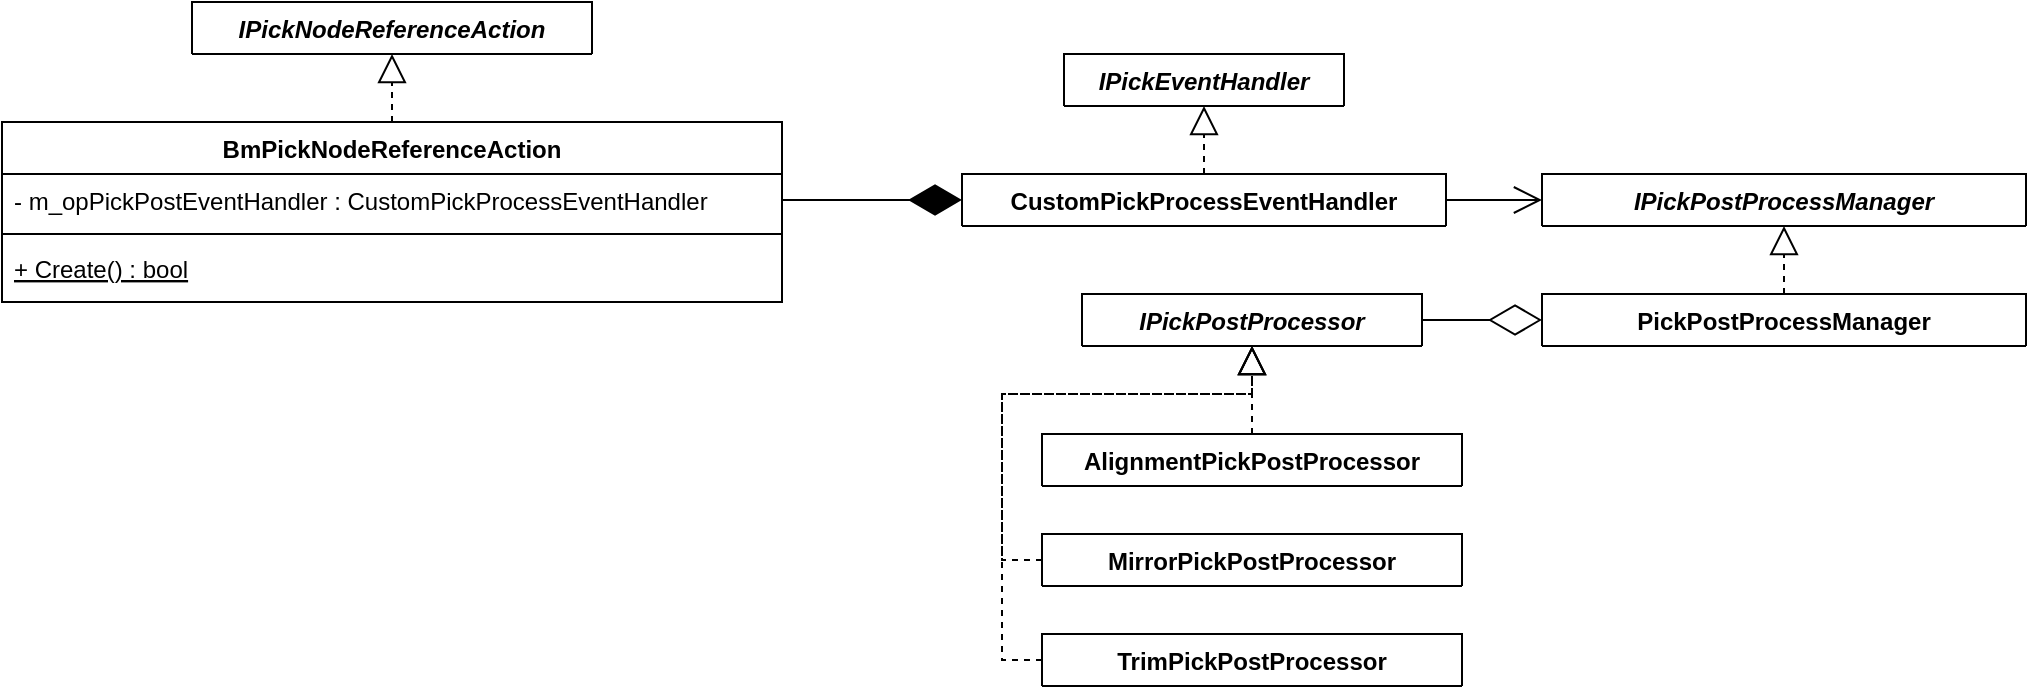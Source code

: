 <mxfile version="15.5.6" type="github">
  <diagram id="C5RBs43oDa-KdzZeNtuy" name="Page-1">
    <mxGraphModel dx="1422" dy="748" grid="1" gridSize="10" guides="1" tooltips="1" connect="1" arrows="1" fold="1" page="1" pageScale="1" pageWidth="827" pageHeight="1169" math="0" shadow="0">
      <root>
        <mxCell id="WIyWlLk6GJQsqaUBKTNV-0" />
        <mxCell id="WIyWlLk6GJQsqaUBKTNV-1" parent="WIyWlLk6GJQsqaUBKTNV-0" />
        <mxCell id="zkfFHV4jXpPFQw0GAbJ--0" value="IPickNodeReferenceAction" style="swimlane;fontStyle=3;align=center;verticalAlign=top;childLayout=stackLayout;horizontal=1;startSize=26;horizontalStack=0;resizeParent=1;resizeLast=0;collapsible=1;marginBottom=0;rounded=0;shadow=0;strokeWidth=1;" parent="WIyWlLk6GJQsqaUBKTNV-1" vertex="1" collapsed="1">
          <mxGeometry x="185" y="120" width="200" height="26" as="geometry">
            <mxRectangle x="220" y="120" width="160" height="138" as="alternateBounds" />
          </mxGeometry>
        </mxCell>
        <mxCell id="zkfFHV4jXpPFQw0GAbJ--1" value="Name" style="text;align=left;verticalAlign=top;spacingLeft=4;spacingRight=4;overflow=hidden;rotatable=0;points=[[0,0.5],[1,0.5]];portConstraint=eastwest;" parent="zkfFHV4jXpPFQw0GAbJ--0" vertex="1">
          <mxGeometry y="26" width="200" height="26" as="geometry" />
        </mxCell>
        <mxCell id="zkfFHV4jXpPFQw0GAbJ--4" value="" style="line;html=1;strokeWidth=1;align=left;verticalAlign=middle;spacingTop=-1;spacingLeft=3;spacingRight=3;rotatable=0;labelPosition=right;points=[];portConstraint=eastwest;" parent="zkfFHV4jXpPFQw0GAbJ--0" vertex="1">
          <mxGeometry y="52" width="200" height="8" as="geometry" />
        </mxCell>
        <mxCell id="zkfFHV4jXpPFQw0GAbJ--5" value="Purchase Parking Pass" style="text;align=left;verticalAlign=top;spacingLeft=4;spacingRight=4;overflow=hidden;rotatable=0;points=[[0,0.5],[1,0.5]];portConstraint=eastwest;" parent="zkfFHV4jXpPFQw0GAbJ--0" vertex="1">
          <mxGeometry y="60" width="200" height="26" as="geometry" />
        </mxCell>
        <mxCell id="zkfFHV4jXpPFQw0GAbJ--6" value="BmPickNodeReferenceAction" style="swimlane;fontStyle=1;align=center;verticalAlign=top;childLayout=stackLayout;horizontal=1;startSize=26;horizontalStack=0;resizeParent=1;resizeLast=0;collapsible=1;marginBottom=0;rounded=0;shadow=0;strokeWidth=1;" parent="WIyWlLk6GJQsqaUBKTNV-1" vertex="1">
          <mxGeometry x="90" y="180" width="390" height="90" as="geometry">
            <mxRectangle x="200" y="220" width="200" height="26" as="alternateBounds" />
          </mxGeometry>
        </mxCell>
        <mxCell id="zkfFHV4jXpPFQw0GAbJ--7" value="- m_opPickPostEventHandler : CustomPickProcessEventHandler" style="text;align=left;verticalAlign=top;spacingLeft=4;spacingRight=4;overflow=hidden;rotatable=0;points=[[0,0.5],[1,0.5]];portConstraint=eastwest;" parent="zkfFHV4jXpPFQw0GAbJ--6" vertex="1">
          <mxGeometry y="26" width="390" height="26" as="geometry" />
        </mxCell>
        <mxCell id="zkfFHV4jXpPFQw0GAbJ--9" value="" style="line;html=1;strokeWidth=1;align=left;verticalAlign=middle;spacingTop=-1;spacingLeft=3;spacingRight=3;rotatable=0;labelPosition=right;points=[];portConstraint=eastwest;" parent="zkfFHV4jXpPFQw0GAbJ--6" vertex="1">
          <mxGeometry y="52" width="390" height="8" as="geometry" />
        </mxCell>
        <mxCell id="zkfFHV4jXpPFQw0GAbJ--10" value="+ Create() : bool" style="text;align=left;verticalAlign=top;spacingLeft=4;spacingRight=4;overflow=hidden;rotatable=0;points=[[0,0.5],[1,0.5]];portConstraint=eastwest;fontStyle=4" parent="zkfFHV4jXpPFQw0GAbJ--6" vertex="1">
          <mxGeometry y="60" width="390" height="26" as="geometry" />
        </mxCell>
        <mxCell id="zkfFHV4jXpPFQw0GAbJ--13" value="IPickPostProcessor" style="swimlane;fontStyle=3;align=center;verticalAlign=top;childLayout=stackLayout;horizontal=1;startSize=26;horizontalStack=0;resizeParent=1;resizeLast=0;collapsible=1;marginBottom=0;rounded=0;shadow=0;strokeWidth=1;" parent="WIyWlLk6GJQsqaUBKTNV-1" vertex="1" collapsed="1">
          <mxGeometry x="630" y="266" width="170" height="26" as="geometry">
            <mxRectangle x="330" y="360" width="160" height="70" as="alternateBounds" />
          </mxGeometry>
        </mxCell>
        <mxCell id="zkfFHV4jXpPFQw0GAbJ--14" value="Salary" style="text;align=left;verticalAlign=top;spacingLeft=4;spacingRight=4;overflow=hidden;rotatable=0;points=[[0,0.5],[1,0.5]];portConstraint=eastwest;" parent="zkfFHV4jXpPFQw0GAbJ--13" vertex="1">
          <mxGeometry y="26" width="170" height="26" as="geometry" />
        </mxCell>
        <mxCell id="zkfFHV4jXpPFQw0GAbJ--15" value="" style="line;html=1;strokeWidth=1;align=left;verticalAlign=middle;spacingTop=-1;spacingLeft=3;spacingRight=3;rotatable=0;labelPosition=right;points=[];portConstraint=eastwest;" parent="zkfFHV4jXpPFQw0GAbJ--13" vertex="1">
          <mxGeometry y="52" width="170" height="8" as="geometry" />
        </mxCell>
        <mxCell id="zkfFHV4jXpPFQw0GAbJ--17" value="IPickPostProcessManager" style="swimlane;fontStyle=3;align=center;verticalAlign=top;childLayout=stackLayout;horizontal=1;startSize=26;horizontalStack=0;resizeParent=1;resizeLast=0;collapsible=1;marginBottom=0;rounded=0;shadow=0;strokeWidth=1;" parent="WIyWlLk6GJQsqaUBKTNV-1" vertex="1" collapsed="1">
          <mxGeometry x="860" y="206" width="242" height="26" as="geometry">
            <mxRectangle x="570" y="310" width="160" height="216" as="alternateBounds" />
          </mxGeometry>
        </mxCell>
        <mxCell id="zkfFHV4jXpPFQw0GAbJ--18" value="Street" style="text;align=left;verticalAlign=top;spacingLeft=4;spacingRight=4;overflow=hidden;rotatable=0;points=[[0,0.5],[1,0.5]];portConstraint=eastwest;" parent="zkfFHV4jXpPFQw0GAbJ--17" vertex="1">
          <mxGeometry y="26" width="242" height="26" as="geometry" />
        </mxCell>
        <mxCell id="zkfFHV4jXpPFQw0GAbJ--22" value="Country" style="text;align=left;verticalAlign=top;spacingLeft=4;spacingRight=4;overflow=hidden;rotatable=0;points=[[0,0.5],[1,0.5]];portConstraint=eastwest;rounded=0;shadow=0;html=0;" parent="zkfFHV4jXpPFQw0GAbJ--17" vertex="1">
          <mxGeometry y="52" width="242" height="26" as="geometry" />
        </mxCell>
        <mxCell id="zkfFHV4jXpPFQw0GAbJ--23" value="" style="line;html=1;strokeWidth=1;align=left;verticalAlign=middle;spacingTop=-1;spacingLeft=3;spacingRight=3;rotatable=0;labelPosition=right;points=[];portConstraint=eastwest;" parent="zkfFHV4jXpPFQw0GAbJ--17" vertex="1">
          <mxGeometry y="78" width="242" height="8" as="geometry" />
        </mxCell>
        <mxCell id="zkfFHV4jXpPFQw0GAbJ--24" value="Validate" style="text;align=left;verticalAlign=top;spacingLeft=4;spacingRight=4;overflow=hidden;rotatable=0;points=[[0,0.5],[1,0.5]];portConstraint=eastwest;" parent="zkfFHV4jXpPFQw0GAbJ--17" vertex="1">
          <mxGeometry y="86" width="242" height="26" as="geometry" />
        </mxCell>
        <mxCell id="zkfFHV4jXpPFQw0GAbJ--25" value="Output As Label" style="text;align=left;verticalAlign=top;spacingLeft=4;spacingRight=4;overflow=hidden;rotatable=0;points=[[0,0.5],[1,0.5]];portConstraint=eastwest;" parent="zkfFHV4jXpPFQw0GAbJ--17" vertex="1">
          <mxGeometry y="112" width="242" height="26" as="geometry" />
        </mxCell>
        <mxCell id="OOC9lpMJYUZbqOaw8XCj-0" value="" style="endArrow=block;dashed=1;endFill=0;endSize=12;html=1;rounded=0;entryX=0.5;entryY=1;entryDx=0;entryDy=0;exitX=0.5;exitY=0;exitDx=0;exitDy=0;" edge="1" parent="WIyWlLk6GJQsqaUBKTNV-1" source="zkfFHV4jXpPFQw0GAbJ--6" target="zkfFHV4jXpPFQw0GAbJ--0">
          <mxGeometry width="160" relative="1" as="geometry">
            <mxPoint x="70" y="180" as="sourcePoint" />
            <mxPoint x="230" y="180" as="targetPoint" />
          </mxGeometry>
        </mxCell>
        <mxCell id="OOC9lpMJYUZbqOaw8XCj-1" value="IPickEventHandler" style="swimlane;fontStyle=3;align=center;verticalAlign=top;childLayout=stackLayout;horizontal=1;startSize=26;horizontalStack=0;resizeParent=1;resizeParentMax=0;resizeLast=0;collapsible=1;marginBottom=0;" vertex="1" collapsed="1" parent="WIyWlLk6GJQsqaUBKTNV-1">
          <mxGeometry x="621" y="146" width="140" height="26" as="geometry">
            <mxRectangle x="180" y="450" width="160" height="86" as="alternateBounds" />
          </mxGeometry>
        </mxCell>
        <mxCell id="OOC9lpMJYUZbqOaw8XCj-2" value="+ field: type" style="text;strokeColor=none;fillColor=none;align=left;verticalAlign=top;spacingLeft=4;spacingRight=4;overflow=hidden;rotatable=0;points=[[0,0.5],[1,0.5]];portConstraint=eastwest;" vertex="1" parent="OOC9lpMJYUZbqOaw8XCj-1">
          <mxGeometry y="26" width="140" height="26" as="geometry" />
        </mxCell>
        <mxCell id="OOC9lpMJYUZbqOaw8XCj-3" value="" style="line;strokeWidth=1;fillColor=none;align=left;verticalAlign=middle;spacingTop=-1;spacingLeft=3;spacingRight=3;rotatable=0;labelPosition=right;points=[];portConstraint=eastwest;" vertex="1" parent="OOC9lpMJYUZbqOaw8XCj-1">
          <mxGeometry y="52" width="140" height="8" as="geometry" />
        </mxCell>
        <mxCell id="OOC9lpMJYUZbqOaw8XCj-4" value="+ method(type): type" style="text;strokeColor=none;fillColor=none;align=left;verticalAlign=top;spacingLeft=4;spacingRight=4;overflow=hidden;rotatable=0;points=[[0,0.5],[1,0.5]];portConstraint=eastwest;" vertex="1" parent="OOC9lpMJYUZbqOaw8XCj-1">
          <mxGeometry y="60" width="140" height="26" as="geometry" />
        </mxCell>
        <mxCell id="OOC9lpMJYUZbqOaw8XCj-5" value="CustomPickProcessEventHandler" style="swimlane;fontStyle=1;align=center;verticalAlign=top;childLayout=stackLayout;horizontal=1;startSize=26;horizontalStack=0;resizeParent=1;resizeLast=0;collapsible=1;marginBottom=0;rounded=0;shadow=0;strokeWidth=1;" vertex="1" collapsed="1" parent="WIyWlLk6GJQsqaUBKTNV-1">
          <mxGeometry x="570" y="206" width="242" height="26" as="geometry">
            <mxRectangle x="508" y="120" width="160" height="216" as="alternateBounds" />
          </mxGeometry>
        </mxCell>
        <mxCell id="OOC9lpMJYUZbqOaw8XCj-6" value="Street" style="text;align=left;verticalAlign=top;spacingLeft=4;spacingRight=4;overflow=hidden;rotatable=0;points=[[0,0.5],[1,0.5]];portConstraint=eastwest;" vertex="1" parent="OOC9lpMJYUZbqOaw8XCj-5">
          <mxGeometry y="26" width="242" height="26" as="geometry" />
        </mxCell>
        <mxCell id="OOC9lpMJYUZbqOaw8XCj-7" value="Country" style="text;align=left;verticalAlign=top;spacingLeft=4;spacingRight=4;overflow=hidden;rotatable=0;points=[[0,0.5],[1,0.5]];portConstraint=eastwest;rounded=0;shadow=0;html=0;" vertex="1" parent="OOC9lpMJYUZbqOaw8XCj-5">
          <mxGeometry y="52" width="242" height="26" as="geometry" />
        </mxCell>
        <mxCell id="OOC9lpMJYUZbqOaw8XCj-8" value="" style="line;html=1;strokeWidth=1;align=left;verticalAlign=middle;spacingTop=-1;spacingLeft=3;spacingRight=3;rotatable=0;labelPosition=right;points=[];portConstraint=eastwest;" vertex="1" parent="OOC9lpMJYUZbqOaw8XCj-5">
          <mxGeometry y="78" width="242" height="8" as="geometry" />
        </mxCell>
        <mxCell id="OOC9lpMJYUZbqOaw8XCj-9" value="Validate" style="text;align=left;verticalAlign=top;spacingLeft=4;spacingRight=4;overflow=hidden;rotatable=0;points=[[0,0.5],[1,0.5]];portConstraint=eastwest;" vertex="1" parent="OOC9lpMJYUZbqOaw8XCj-5">
          <mxGeometry y="86" width="242" height="26" as="geometry" />
        </mxCell>
        <mxCell id="OOC9lpMJYUZbqOaw8XCj-10" value="Output As Label" style="text;align=left;verticalAlign=top;spacingLeft=4;spacingRight=4;overflow=hidden;rotatable=0;points=[[0,0.5],[1,0.5]];portConstraint=eastwest;" vertex="1" parent="OOC9lpMJYUZbqOaw8XCj-5">
          <mxGeometry y="112" width="242" height="26" as="geometry" />
        </mxCell>
        <mxCell id="OOC9lpMJYUZbqOaw8XCj-11" value="" style="endArrow=block;dashed=1;endFill=0;endSize=12;html=1;rounded=0;entryX=0.5;entryY=1;entryDx=0;entryDy=0;exitX=0.5;exitY=0;exitDx=0;exitDy=0;" edge="1" parent="WIyWlLk6GJQsqaUBKTNV-1" source="OOC9lpMJYUZbqOaw8XCj-5" target="OOC9lpMJYUZbqOaw8XCj-1">
          <mxGeometry width="160" relative="1" as="geometry">
            <mxPoint x="491" y="166" as="sourcePoint" />
            <mxPoint x="651" y="166" as="targetPoint" />
          </mxGeometry>
        </mxCell>
        <mxCell id="OOC9lpMJYUZbqOaw8XCj-12" value="AlignmentPickPostProcessor" style="swimlane;fontStyle=1;align=center;verticalAlign=top;childLayout=stackLayout;horizontal=1;startSize=26;horizontalStack=0;resizeParent=1;resizeLast=0;collapsible=1;marginBottom=0;rounded=0;shadow=0;strokeWidth=1;" vertex="1" collapsed="1" parent="WIyWlLk6GJQsqaUBKTNV-1">
          <mxGeometry x="610" y="336" width="210" height="26" as="geometry">
            <mxRectangle x="330" y="360" width="160" height="70" as="alternateBounds" />
          </mxGeometry>
        </mxCell>
        <mxCell id="OOC9lpMJYUZbqOaw8XCj-13" value="Salary" style="text;align=left;verticalAlign=top;spacingLeft=4;spacingRight=4;overflow=hidden;rotatable=0;points=[[0,0.5],[1,0.5]];portConstraint=eastwest;" vertex="1" parent="OOC9lpMJYUZbqOaw8XCj-12">
          <mxGeometry y="26" width="210" height="26" as="geometry" />
        </mxCell>
        <mxCell id="OOC9lpMJYUZbqOaw8XCj-14" value="" style="line;html=1;strokeWidth=1;align=left;verticalAlign=middle;spacingTop=-1;spacingLeft=3;spacingRight=3;rotatable=0;labelPosition=right;points=[];portConstraint=eastwest;" vertex="1" parent="OOC9lpMJYUZbqOaw8XCj-12">
          <mxGeometry y="52" width="210" height="8" as="geometry" />
        </mxCell>
        <mxCell id="OOC9lpMJYUZbqOaw8XCj-15" value="MirrorPickPostProcessor" style="swimlane;fontStyle=1;align=center;verticalAlign=top;childLayout=stackLayout;horizontal=1;startSize=26;horizontalStack=0;resizeParent=1;resizeLast=0;collapsible=1;marginBottom=0;rounded=0;shadow=0;strokeWidth=1;" vertex="1" collapsed="1" parent="WIyWlLk6GJQsqaUBKTNV-1">
          <mxGeometry x="610" y="386" width="210" height="26" as="geometry">
            <mxRectangle x="330" y="360" width="160" height="70" as="alternateBounds" />
          </mxGeometry>
        </mxCell>
        <mxCell id="OOC9lpMJYUZbqOaw8XCj-16" value="Salary" style="text;align=left;verticalAlign=top;spacingLeft=4;spacingRight=4;overflow=hidden;rotatable=0;points=[[0,0.5],[1,0.5]];portConstraint=eastwest;" vertex="1" parent="OOC9lpMJYUZbqOaw8XCj-15">
          <mxGeometry y="26" width="210" height="26" as="geometry" />
        </mxCell>
        <mxCell id="OOC9lpMJYUZbqOaw8XCj-17" value="" style="line;html=1;strokeWidth=1;align=left;verticalAlign=middle;spacingTop=-1;spacingLeft=3;spacingRight=3;rotatable=0;labelPosition=right;points=[];portConstraint=eastwest;" vertex="1" parent="OOC9lpMJYUZbqOaw8XCj-15">
          <mxGeometry y="52" width="210" height="8" as="geometry" />
        </mxCell>
        <mxCell id="OOC9lpMJYUZbqOaw8XCj-18" value="TrimPickPostProcessor" style="swimlane;fontStyle=1;align=center;verticalAlign=top;childLayout=stackLayout;horizontal=1;startSize=26;horizontalStack=0;resizeParent=1;resizeLast=0;collapsible=1;marginBottom=0;rounded=0;shadow=0;strokeWidth=1;" vertex="1" collapsed="1" parent="WIyWlLk6GJQsqaUBKTNV-1">
          <mxGeometry x="610" y="436" width="210" height="26" as="geometry">
            <mxRectangle x="330" y="360" width="160" height="70" as="alternateBounds" />
          </mxGeometry>
        </mxCell>
        <mxCell id="OOC9lpMJYUZbqOaw8XCj-19" value="Salary" style="text;align=left;verticalAlign=top;spacingLeft=4;spacingRight=4;overflow=hidden;rotatable=0;points=[[0,0.5],[1,0.5]];portConstraint=eastwest;" vertex="1" parent="OOC9lpMJYUZbqOaw8XCj-18">
          <mxGeometry y="26" width="210" height="26" as="geometry" />
        </mxCell>
        <mxCell id="OOC9lpMJYUZbqOaw8XCj-20" value="" style="line;html=1;strokeWidth=1;align=left;verticalAlign=middle;spacingTop=-1;spacingLeft=3;spacingRight=3;rotatable=0;labelPosition=right;points=[];portConstraint=eastwest;" vertex="1" parent="OOC9lpMJYUZbqOaw8XCj-18">
          <mxGeometry y="52" width="210" height="8" as="geometry" />
        </mxCell>
        <mxCell id="OOC9lpMJYUZbqOaw8XCj-21" value="" style="endArrow=block;dashed=1;endFill=0;endSize=12;html=1;rounded=0;entryX=0.5;entryY=1;entryDx=0;entryDy=0;exitX=0.5;exitY=0;exitDx=0;exitDy=0;" edge="1" parent="WIyWlLk6GJQsqaUBKTNV-1" source="OOC9lpMJYUZbqOaw8XCj-12" target="zkfFHV4jXpPFQw0GAbJ--13">
          <mxGeometry width="160" relative="1" as="geometry">
            <mxPoint x="450" y="326" as="sourcePoint" />
            <mxPoint x="610" y="326" as="targetPoint" />
          </mxGeometry>
        </mxCell>
        <mxCell id="OOC9lpMJYUZbqOaw8XCj-22" value="" style="endArrow=block;dashed=1;endFill=0;endSize=12;html=1;rounded=0;exitX=0;exitY=0.5;exitDx=0;exitDy=0;entryX=0.5;entryY=1;entryDx=0;entryDy=0;" edge="1" parent="WIyWlLk6GJQsqaUBKTNV-1" source="OOC9lpMJYUZbqOaw8XCj-15" target="zkfFHV4jXpPFQw0GAbJ--13">
          <mxGeometry width="160" relative="1" as="geometry">
            <mxPoint x="450" y="356" as="sourcePoint" />
            <mxPoint x="610" y="356" as="targetPoint" />
            <Array as="points">
              <mxPoint x="590" y="399" />
              <mxPoint x="590" y="316" />
              <mxPoint x="715" y="316" />
            </Array>
          </mxGeometry>
        </mxCell>
        <mxCell id="OOC9lpMJYUZbqOaw8XCj-23" value="" style="endArrow=block;dashed=1;endFill=0;endSize=12;html=1;rounded=0;entryX=0.5;entryY=1;entryDx=0;entryDy=0;exitX=0;exitY=0.5;exitDx=0;exitDy=0;" edge="1" parent="WIyWlLk6GJQsqaUBKTNV-1" source="OOC9lpMJYUZbqOaw8XCj-18" target="zkfFHV4jXpPFQw0GAbJ--13">
          <mxGeometry width="160" relative="1" as="geometry">
            <mxPoint x="380" y="336" as="sourcePoint" />
            <mxPoint x="720" y="296" as="targetPoint" />
            <Array as="points">
              <mxPoint x="590" y="449" />
              <mxPoint x="590" y="316" />
              <mxPoint x="715" y="316" />
            </Array>
          </mxGeometry>
        </mxCell>
        <mxCell id="OOC9lpMJYUZbqOaw8XCj-24" value="PickPostProcessManager" style="swimlane;fontStyle=1;align=center;verticalAlign=top;childLayout=stackLayout;horizontal=1;startSize=26;horizontalStack=0;resizeParent=1;resizeLast=0;collapsible=1;marginBottom=0;rounded=0;shadow=0;strokeWidth=1;" vertex="1" collapsed="1" parent="WIyWlLk6GJQsqaUBKTNV-1">
          <mxGeometry x="860" y="266" width="242" height="26" as="geometry">
            <mxRectangle x="570" y="310" width="160" height="216" as="alternateBounds" />
          </mxGeometry>
        </mxCell>
        <mxCell id="OOC9lpMJYUZbqOaw8XCj-25" value="Street" style="text;align=left;verticalAlign=top;spacingLeft=4;spacingRight=4;overflow=hidden;rotatable=0;points=[[0,0.5],[1,0.5]];portConstraint=eastwest;" vertex="1" parent="OOC9lpMJYUZbqOaw8XCj-24">
          <mxGeometry y="26" width="242" height="26" as="geometry" />
        </mxCell>
        <mxCell id="OOC9lpMJYUZbqOaw8XCj-26" value="Country" style="text;align=left;verticalAlign=top;spacingLeft=4;spacingRight=4;overflow=hidden;rotatable=0;points=[[0,0.5],[1,0.5]];portConstraint=eastwest;rounded=0;shadow=0;html=0;" vertex="1" parent="OOC9lpMJYUZbqOaw8XCj-24">
          <mxGeometry y="52" width="242" height="26" as="geometry" />
        </mxCell>
        <mxCell id="OOC9lpMJYUZbqOaw8XCj-27" value="" style="line;html=1;strokeWidth=1;align=left;verticalAlign=middle;spacingTop=-1;spacingLeft=3;spacingRight=3;rotatable=0;labelPosition=right;points=[];portConstraint=eastwest;" vertex="1" parent="OOC9lpMJYUZbqOaw8XCj-24">
          <mxGeometry y="78" width="242" height="8" as="geometry" />
        </mxCell>
        <mxCell id="OOC9lpMJYUZbqOaw8XCj-28" value="Validate" style="text;align=left;verticalAlign=top;spacingLeft=4;spacingRight=4;overflow=hidden;rotatable=0;points=[[0,0.5],[1,0.5]];portConstraint=eastwest;" vertex="1" parent="OOC9lpMJYUZbqOaw8XCj-24">
          <mxGeometry y="86" width="242" height="26" as="geometry" />
        </mxCell>
        <mxCell id="OOC9lpMJYUZbqOaw8XCj-29" value="Output As Label" style="text;align=left;verticalAlign=top;spacingLeft=4;spacingRight=4;overflow=hidden;rotatable=0;points=[[0,0.5],[1,0.5]];portConstraint=eastwest;" vertex="1" parent="OOC9lpMJYUZbqOaw8XCj-24">
          <mxGeometry y="112" width="242" height="26" as="geometry" />
        </mxCell>
        <mxCell id="OOC9lpMJYUZbqOaw8XCj-30" value="" style="endArrow=diamondThin;endFill=0;endSize=24;html=1;rounded=0;exitX=1;exitY=0.5;exitDx=0;exitDy=0;entryX=0;entryY=0.5;entryDx=0;entryDy=0;" edge="1" parent="WIyWlLk6GJQsqaUBKTNV-1" source="zkfFHV4jXpPFQw0GAbJ--13" target="OOC9lpMJYUZbqOaw8XCj-24">
          <mxGeometry width="160" relative="1" as="geometry">
            <mxPoint x="810" y="236" as="sourcePoint" />
            <mxPoint x="820" y="236" as="targetPoint" />
          </mxGeometry>
        </mxCell>
        <mxCell id="OOC9lpMJYUZbqOaw8XCj-31" value="" style="endArrow=block;dashed=1;endFill=0;endSize=12;html=1;rounded=0;entryX=0.5;entryY=1;entryDx=0;entryDy=0;exitX=0.5;exitY=0;exitDx=0;exitDy=0;" edge="1" parent="WIyWlLk6GJQsqaUBKTNV-1" source="OOC9lpMJYUZbqOaw8XCj-24" target="zkfFHV4jXpPFQw0GAbJ--17">
          <mxGeometry width="160" relative="1" as="geometry">
            <mxPoint x="970" y="376" as="sourcePoint" />
            <mxPoint x="1130" y="376" as="targetPoint" />
          </mxGeometry>
        </mxCell>
        <mxCell id="OOC9lpMJYUZbqOaw8XCj-32" value="" style="endArrow=diamondThin;endFill=1;endSize=24;html=1;rounded=0;exitX=1;exitY=0.5;exitDx=0;exitDy=0;entryX=0;entryY=0.5;entryDx=0;entryDy=0;" edge="1" parent="WIyWlLk6GJQsqaUBKTNV-1" source="zkfFHV4jXpPFQw0GAbJ--7" target="OOC9lpMJYUZbqOaw8XCj-5">
          <mxGeometry width="160" relative="1" as="geometry">
            <mxPoint x="540" y="280" as="sourcePoint" />
            <mxPoint x="700" y="280" as="targetPoint" />
          </mxGeometry>
        </mxCell>
        <mxCell id="OOC9lpMJYUZbqOaw8XCj-33" value="" style="endArrow=open;endFill=1;endSize=12;html=1;rounded=0;entryX=0;entryY=0.5;entryDx=0;entryDy=0;exitX=1;exitY=0.5;exitDx=0;exitDy=0;" edge="1" parent="WIyWlLk6GJQsqaUBKTNV-1" source="OOC9lpMJYUZbqOaw8XCj-5" target="zkfFHV4jXpPFQw0GAbJ--17">
          <mxGeometry width="160" relative="1" as="geometry">
            <mxPoint x="590" y="280" as="sourcePoint" />
            <mxPoint x="750" y="280" as="targetPoint" />
          </mxGeometry>
        </mxCell>
      </root>
    </mxGraphModel>
  </diagram>
</mxfile>

